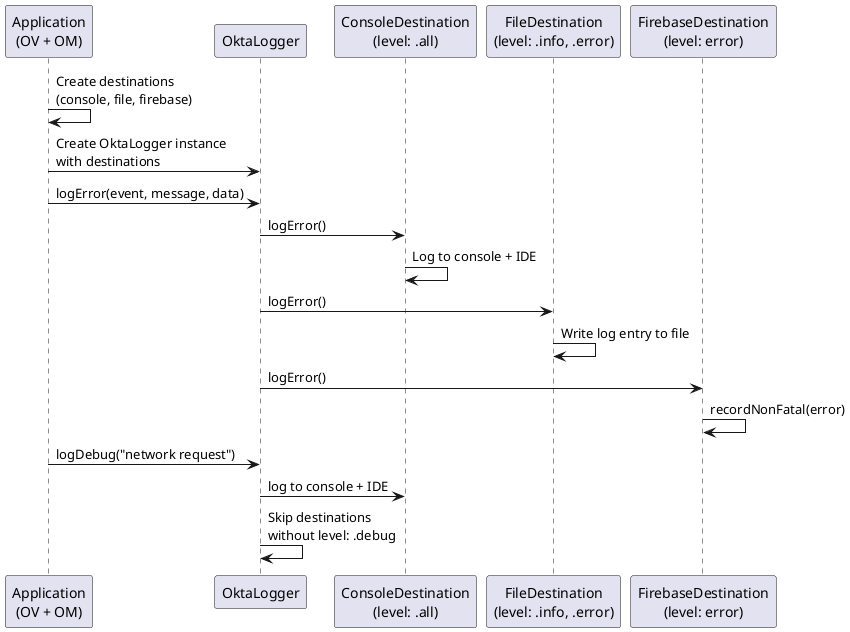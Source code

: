 @startuml OktaLoggerSequence
participant "Application\n(OV + OM)" as app
participant OktaLogger as logger
participant "ConsoleDestination\n(level: .all)" as console
participant "FileDestination\n(level: .info, .error)" as file
participant "FirebaseDestination\n(level: error)" as firebase

app->app: Create destinations\n(console, file, firebase)
app->logger: Create OktaLogger instance\nwith destinations
app->logger: logError(event, message, data)
logger->console:logError()
console->console: Log to console + IDE
logger->file: logError()
file->file: Write log entry to file
logger->firebase: logError()
firebase->firebase: recordNonFatal(error)

app->logger: logDebug("network request")
logger->console: log to console + IDE
logger->logger: Skip destinations\nwithout level: .debug

@enduml